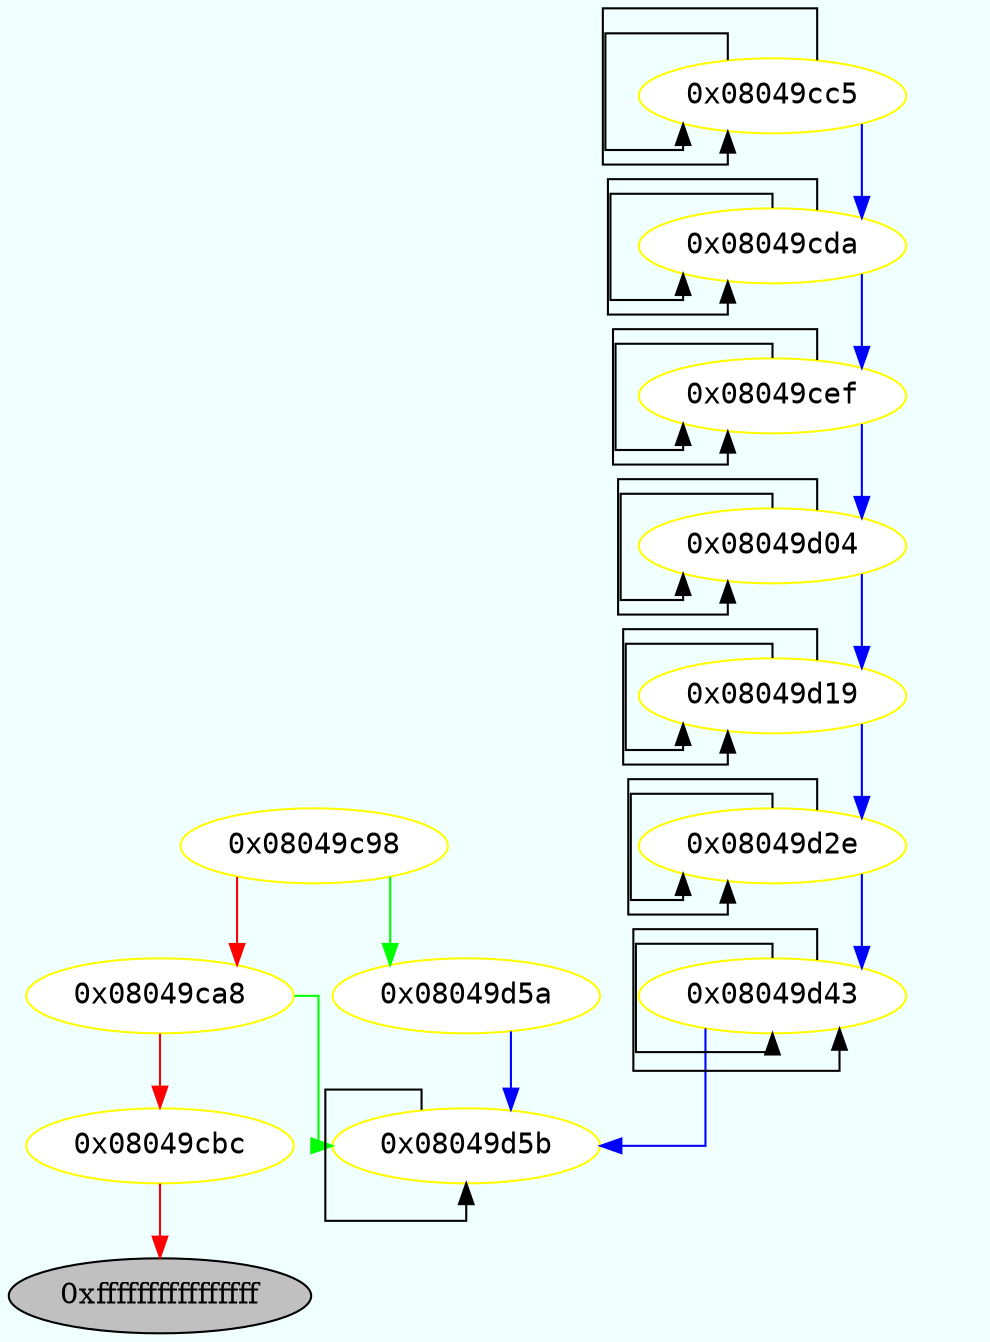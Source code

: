 digraph code {
	graph [bgcolor=azure fontsize=8 fontname="Courier" splines="ortho"];
	node [fillcolor=gray style=filled];
	edge [arrowhead="normal"];
	"0x08049c98" -> "0x08049d5a" [color="green"];
	"0x08049c98" -> "0x08049ca8" [color="red"];
	"0x08049c98" [URL="sym.te_free_parameters/0x08049c98", fillcolor="white",color="yellow", fontname="Courier",label="0x08049c98"]
	"0x08049ca8" -> "0x08049d5b" [color="green"];
	"0x08049ca8" -> "0x08049cbc" [color="red"];
	"0x08049ca8" [URL="sym.te_free_parameters/0x08049ca8", fillcolor="white",color="yellow", fontname="Courier",label="0x08049ca8"]
	"0x08049cbc" -> "0xffffffffffffffff" [color="red"];
	"0x08049d43" -> "0x08049d43" [color2="red"];
	"0x08049d2e" -> "0x08049d2e" [color2="red"];
	"0x08049d19" -> "0x08049d19" [color2="red"];
	"0x08049d04" -> "0x08049d04" [color2="red"];
	"0x08049cef" -> "0x08049cef" [color2="red"];
	"0x08049cda" -> "0x08049cda" [color2="red"];
	"0x08049cc5" -> "0x08049cc5" [color2="red"];
	"0x08049d5b" -> "0x08049d5b" [color2="red"];
	"0x08049d43" -> "0x08049d43" [color2="red"];
	"0x08049d2e" -> "0x08049d2e" [color2="red"];
	"0x08049d19" -> "0x08049d19" [color2="red"];
	"0x08049d04" -> "0x08049d04" [color2="red"];
	"0x08049cef" -> "0x08049cef" [color2="red"];
	"0x08049cda" -> "0x08049cda" [color2="red"];
	"0x08049cc5" -> "0x08049cc5" [color2="red"];
	"0x08049cbc" [URL="sym.te_free_parameters/0x08049cbc", fillcolor="white",color="yellow", fontname="Courier",label="0x08049cbc"]
	"0x08049cc5" -> "0x08049cda" [color="blue"];
	"0x08049cc5" [URL="sym.te_free_parameters/0x08049cc5", fillcolor="white",color="yellow", fontname="Courier",label="0x08049cc5"]
	"0x08049cda" -> "0x08049cef" [color="blue"];
	"0x08049cda" [URL="sym.te_free_parameters/0x08049cda", fillcolor="white",color="yellow", fontname="Courier",label="0x08049cda"]
	"0x08049cef" -> "0x08049d04" [color="blue"];
	"0x08049cef" [URL="sym.te_free_parameters/0x08049cef", fillcolor="white",color="yellow", fontname="Courier",label="0x08049cef"]
	"0x08049d04" -> "0x08049d19" [color="blue"];
	"0x08049d04" [URL="sym.te_free_parameters/0x08049d04", fillcolor="white",color="yellow", fontname="Courier",label="0x08049d04"]
	"0x08049d19" -> "0x08049d2e" [color="blue"];
	"0x08049d19" [URL="sym.te_free_parameters/0x08049d19", fillcolor="white",color="yellow", fontname="Courier",label="0x08049d19"]
	"0x08049d2e" -> "0x08049d43" [color="blue"];
	"0x08049d2e" [URL="sym.te_free_parameters/0x08049d2e", fillcolor="white",color="yellow", fontname="Courier",label="0x08049d2e"]
	"0x08049d43" -> "0x08049d5b" [color="blue"];
	"0x08049d43" [URL="sym.te_free_parameters/0x08049d43", fillcolor="white",color="yellow", fontname="Courier",label="0x08049d43"]
	"0x08049d5a" -> "0x08049d5b" [color="blue"];
	"0x08049d5a" [URL="sym.te_free_parameters/0x08049d5a", fillcolor="white",color="yellow", fontname="Courier",label="0x08049d5a"]
	"0x08049d5b" [URL="sym.te_free_parameters/0x08049d5b", fillcolor="white",color="yellow", fontname="Courier",label="0x08049d5b"]
}
